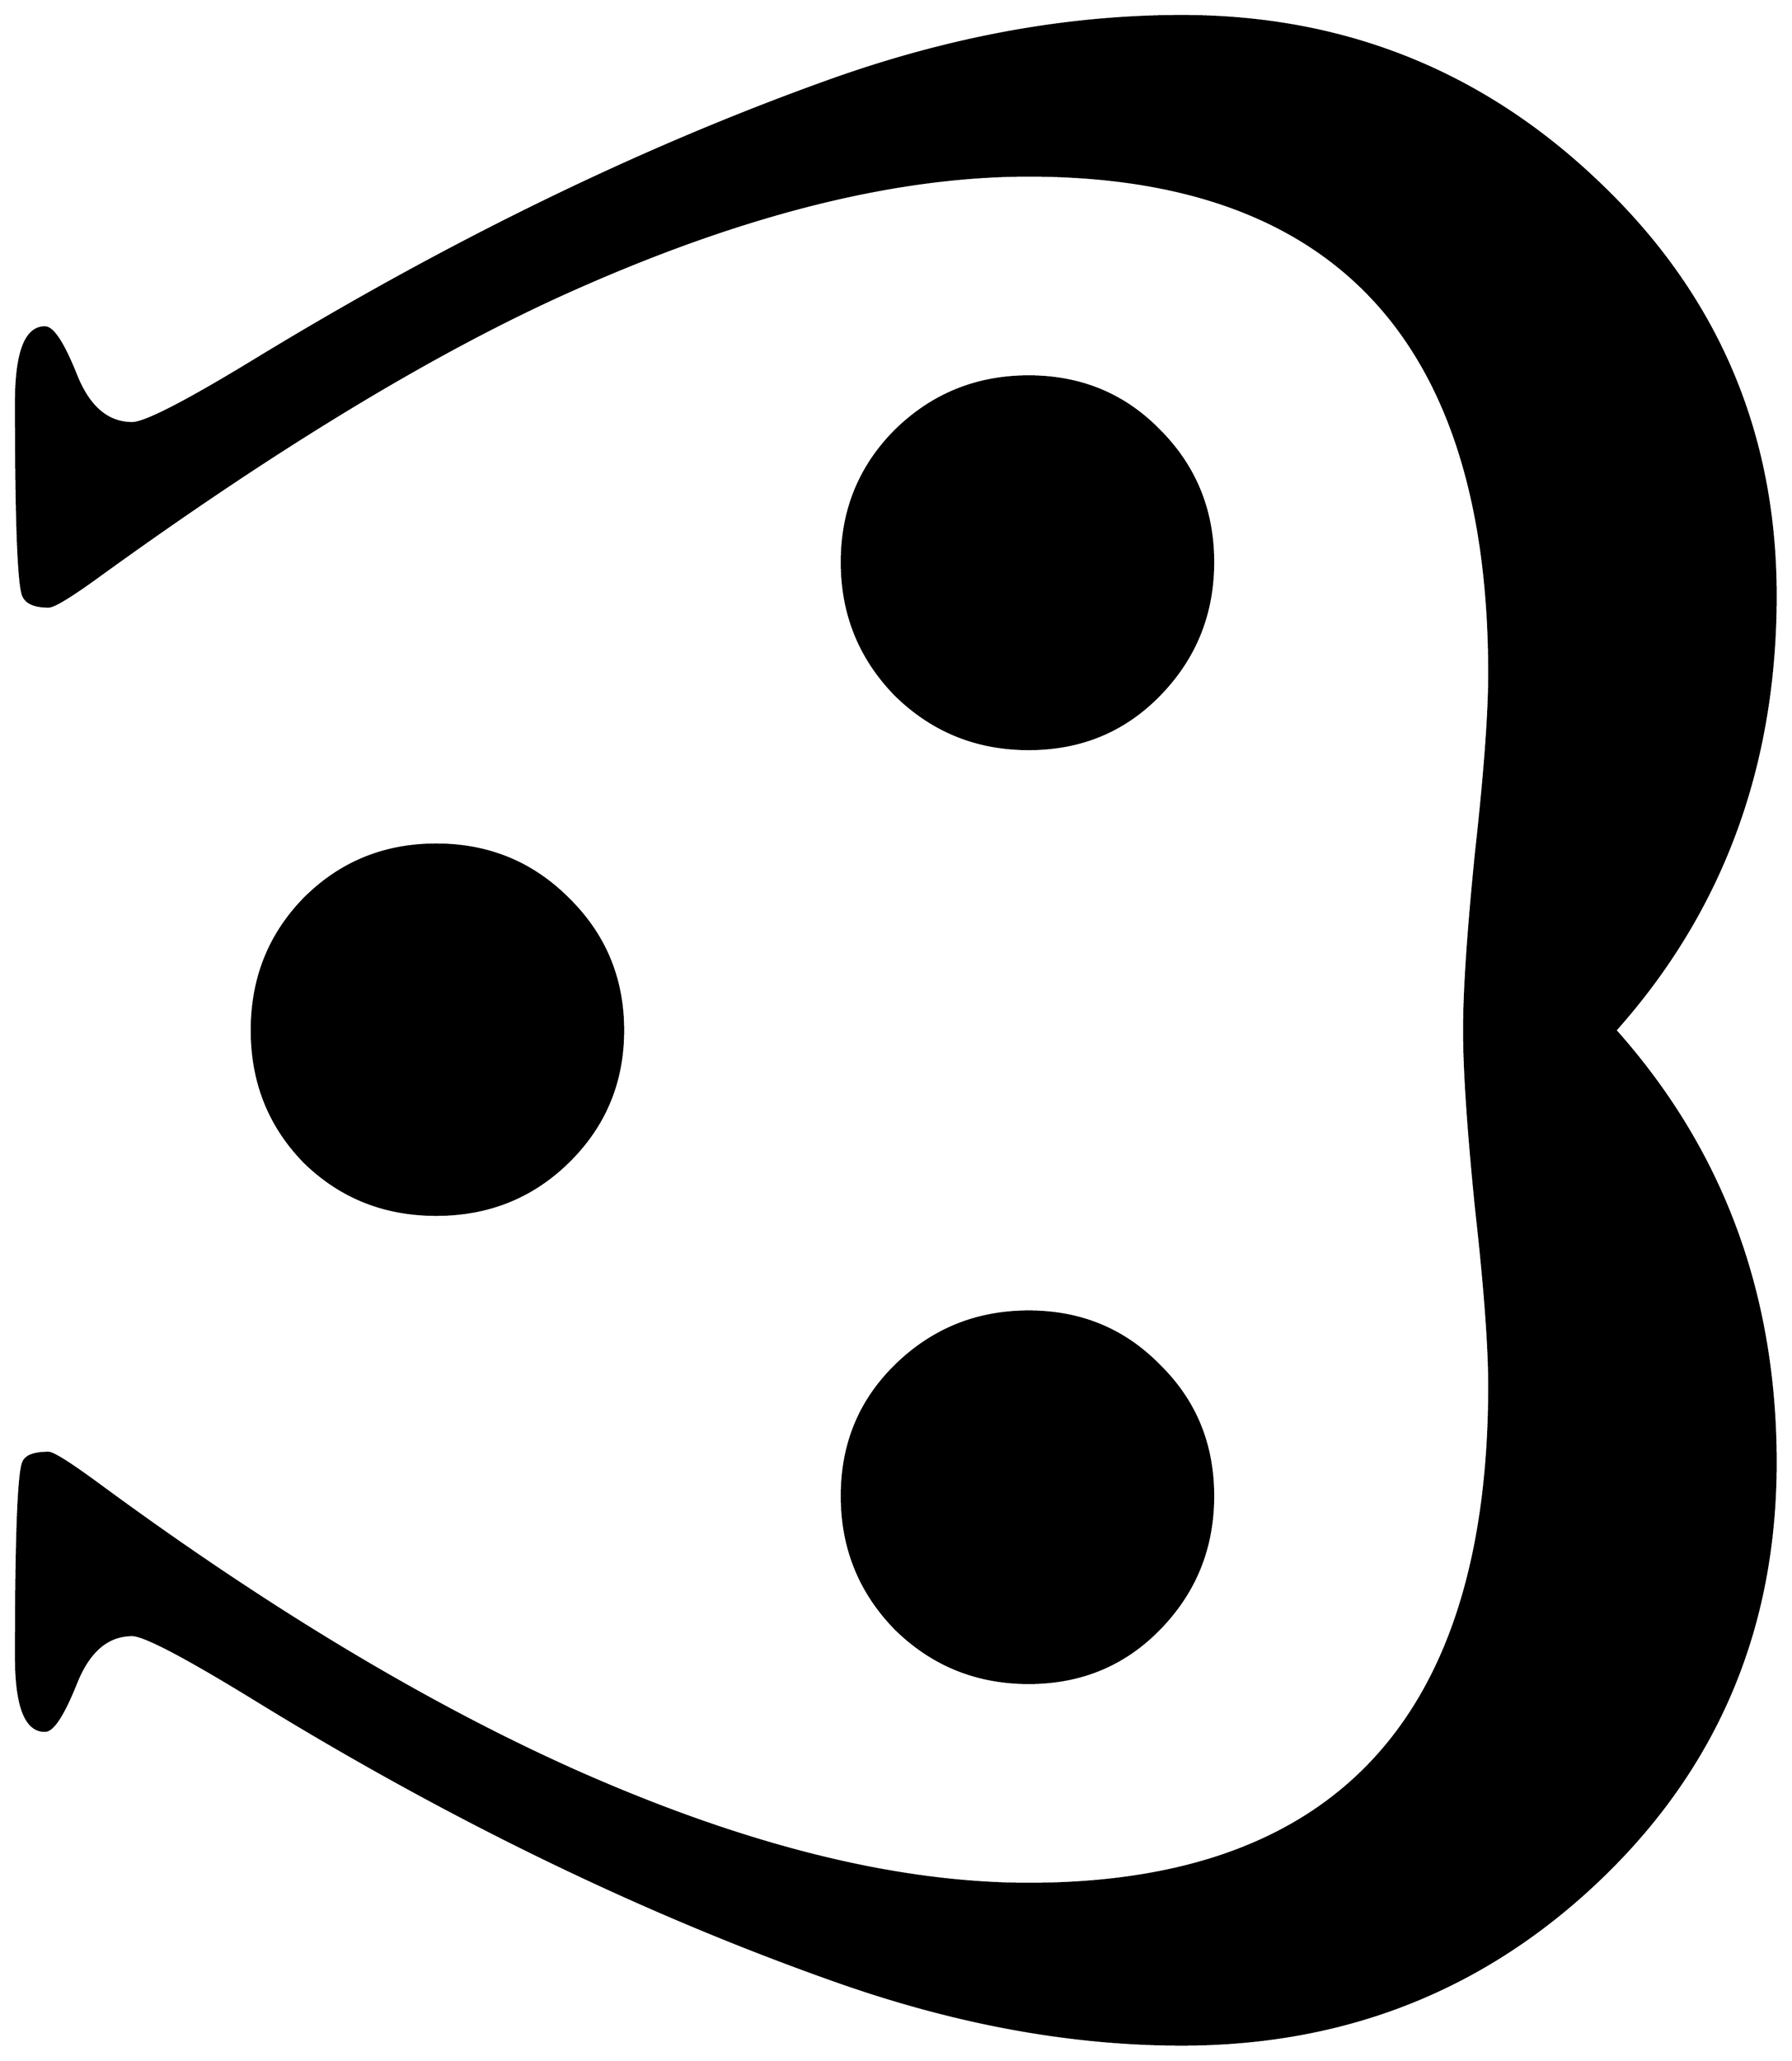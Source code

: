 


\begin{tikzpicture}[y=0.80pt, x=0.80pt, yscale=-1.0, xscale=1.0, inner sep=0pt, outer sep=0pt]
\begin{scope}[shift={(100.0,1729.0)},nonzero rule]
  \path[draw=.,fill=.,line width=1.600pt] (1092.0,-996.0) ..
    controls (1092.0,-952.667) and (1077.0,-915.667) ..
    (1047.0,-885.0) .. controls (1017.667,-855.0) and
    (981.333,-840.0) .. (938.0,-840.0) .. controls (894.667,-840.0)
    and (857.667,-855.0) .. (827.0,-885.0) .. controls
    (797.0,-915.667) and (782.0,-952.667) .. (782.0,-996.0) ..
    controls (782.0,-1039.333) and (797.0,-1076.0) ..
    (827.0,-1106.0) .. controls (857.667,-1136.0) and
    (894.667,-1151.0) .. (938.0,-1151.0) .. controls
    (981.333,-1151.0) and (1017.667,-1136.0) .. (1047.0,-1106.0) ..
    controls (1077.0,-1076.0) and (1092.0,-1039.333) ..
    (1092.0,-996.0) -- cycle(1562.0,-244.0) .. controls
    (1562.0,-106.667) and (1513.667,8.667) .. (1417.0,102.0) ..
    controls (1320.333,195.333) and (1203.333,242.0) .. (1066.0,242.0)
    .. controls (973.333,242.0) and (877.0,224.333) .. (777.0,189.0)
    .. controls (616.333,132.333) and (454.667,54.0) .. (292.0,-46.0)
    .. controls (233.333,-82.0) and (199.0,-100.0) ..
    (189.0,-100.0) .. controls (168.333,-100.0) and (152.667,-86.667)
    .. (142.0,-60.0) .. controls (131.333,-33.333) and (122.667,-20.0)
    .. (116.0,-20.0) .. controls (100.0,-20.0) and (92.0,-40.667)
    .. (92.0,-82.0) .. controls (92.0,-180.0) and (94.0,-234.0)
    .. (98.0,-244.0) .. controls (100.0,-249.333) and
    (107.0,-252.0) .. (119.0,-252.0) .. controls (123.0,-252.0)
    and (137.667,-242.667) .. (163.0,-224.0) .. controls
    (303.667,-120.667) and (436.0,-41.333) .. (560.0,14.0) .. controls
    (701.333,76.667) and (827.333,108.0) .. (938.0,108.0) .. controls
    (1194.667,108.0) and (1323.0,-30.667) .. (1323.0,-308.0) ..
    controls (1323.0,-341.333) and (1319.333,-390.667) ..
    (1312.0,-456.0) .. controls (1305.333,-522.0) and
    (1302.0,-571.667) .. (1302.0,-605.0) .. controls
    (1302.0,-638.333) and (1305.333,-688.0) .. (1312.0,-754.0) ..
    controls (1319.333,-820.0) and (1323.0,-869.667) ..
    (1323.0,-903.0) .. controls (1323.0,-1180.333) and
    (1194.667,-1319.0) .. (938.0,-1319.0) .. controls
    (827.333,-1319.0) and (701.333,-1287.667) .. (560.0,-1225.0) ..
    controls (446.667,-1175.0) and (314.333,-1095.333) ..
    (163.0,-986.0) .. controls (138.333,-968.0) and (123.667,-959.0)
    .. (119.0,-959.0) .. controls (107.667,-959.0) and
    (100.667,-962.0) .. (98.0,-968.0) .. controls (94.0,-978.0)
    and (92.0,-1031.667) .. (92.0,-1129.0) .. controls
    (92.0,-1171.0) and (100.0,-1192.0) .. (116.0,-1192.0) ..
    controls (122.667,-1192.0) and (131.333,-1178.667) ..
    (142.0,-1152.0) .. controls (152.667,-1125.333) and
    (168.333,-1112.0) .. (189.0,-1112.0) .. controls
    (199.667,-1112.0) and (234.0,-1129.667) .. (292.0,-1165.0) ..
    controls (457.333,-1265.667) and (619.0,-1344.0) ..
    (777.0,-1400.0) .. controls (875.667,-1434.667) and
    (972.0,-1452.0) .. (1066.0,-1452.0) .. controls
    (1202.0,-1452.0) and (1318.667,-1405.0) .. (1416.0,-1311.0) ..
    controls (1513.333,-1217.667) and (1562.0,-1103.333) ..
    (1562.0,-968.0) .. controls (1562.0,-826.0) and
    (1517.333,-705.0) .. (1428.0,-605.0) .. controls
    (1517.333,-505.0) and (1562.0,-384.667) .. (1562.0,-244.0) --
    cycle(1092.0,-216.0) .. controls (1092.0,-172.667) and
    (1077.0,-135.667) .. (1047.0,-105.0) .. controls
    (1017.667,-75.0) and (981.333,-60.0) .. (938.0,-60.0) ..
    controls (894.667,-60.0) and (857.667,-75.0) .. (827.0,-105.0)
    .. controls (797.0,-135.667) and (782.0,-172.667) ..
    (782.0,-216.0) .. controls (782.0,-259.333) and (797.0,-295.667)
    .. (827.0,-325.0) .. controls (857.667,-355.0) and
    (894.667,-370.0) .. (938.0,-370.0) .. controls (981.333,-370.0)
    and (1017.667,-355.0) .. (1047.0,-325.0) .. controls
    (1077.0,-295.667) and (1092.0,-259.333) .. (1092.0,-216.0) --
    cycle(599.0,-605.0) .. controls (599.0,-561.667) and
    (583.667,-525.0) .. (553.0,-495.0) .. controls (523.0,-465.667)
    and (486.333,-451.0) .. (443.0,-451.0) .. controls
    (399.667,-451.0) and (363.0,-465.667) .. (333.0,-495.0) ..
    controls (303.667,-525.0) and (289.0,-561.667) .. (289.0,-605.0)
    .. controls (289.0,-648.333) and (303.667,-685.0) ..
    (333.0,-715.0) .. controls (363.0,-745.0) and (399.667,-760.0)
    .. (443.0,-760.0) .. controls (486.333,-760.0) and
    (523.0,-745.0) .. (553.0,-715.0) .. controls (583.667,-685.0)
    and (599.0,-648.333) .. (599.0,-605.0) -- cycle;
\end{scope}

\end{tikzpicture}

